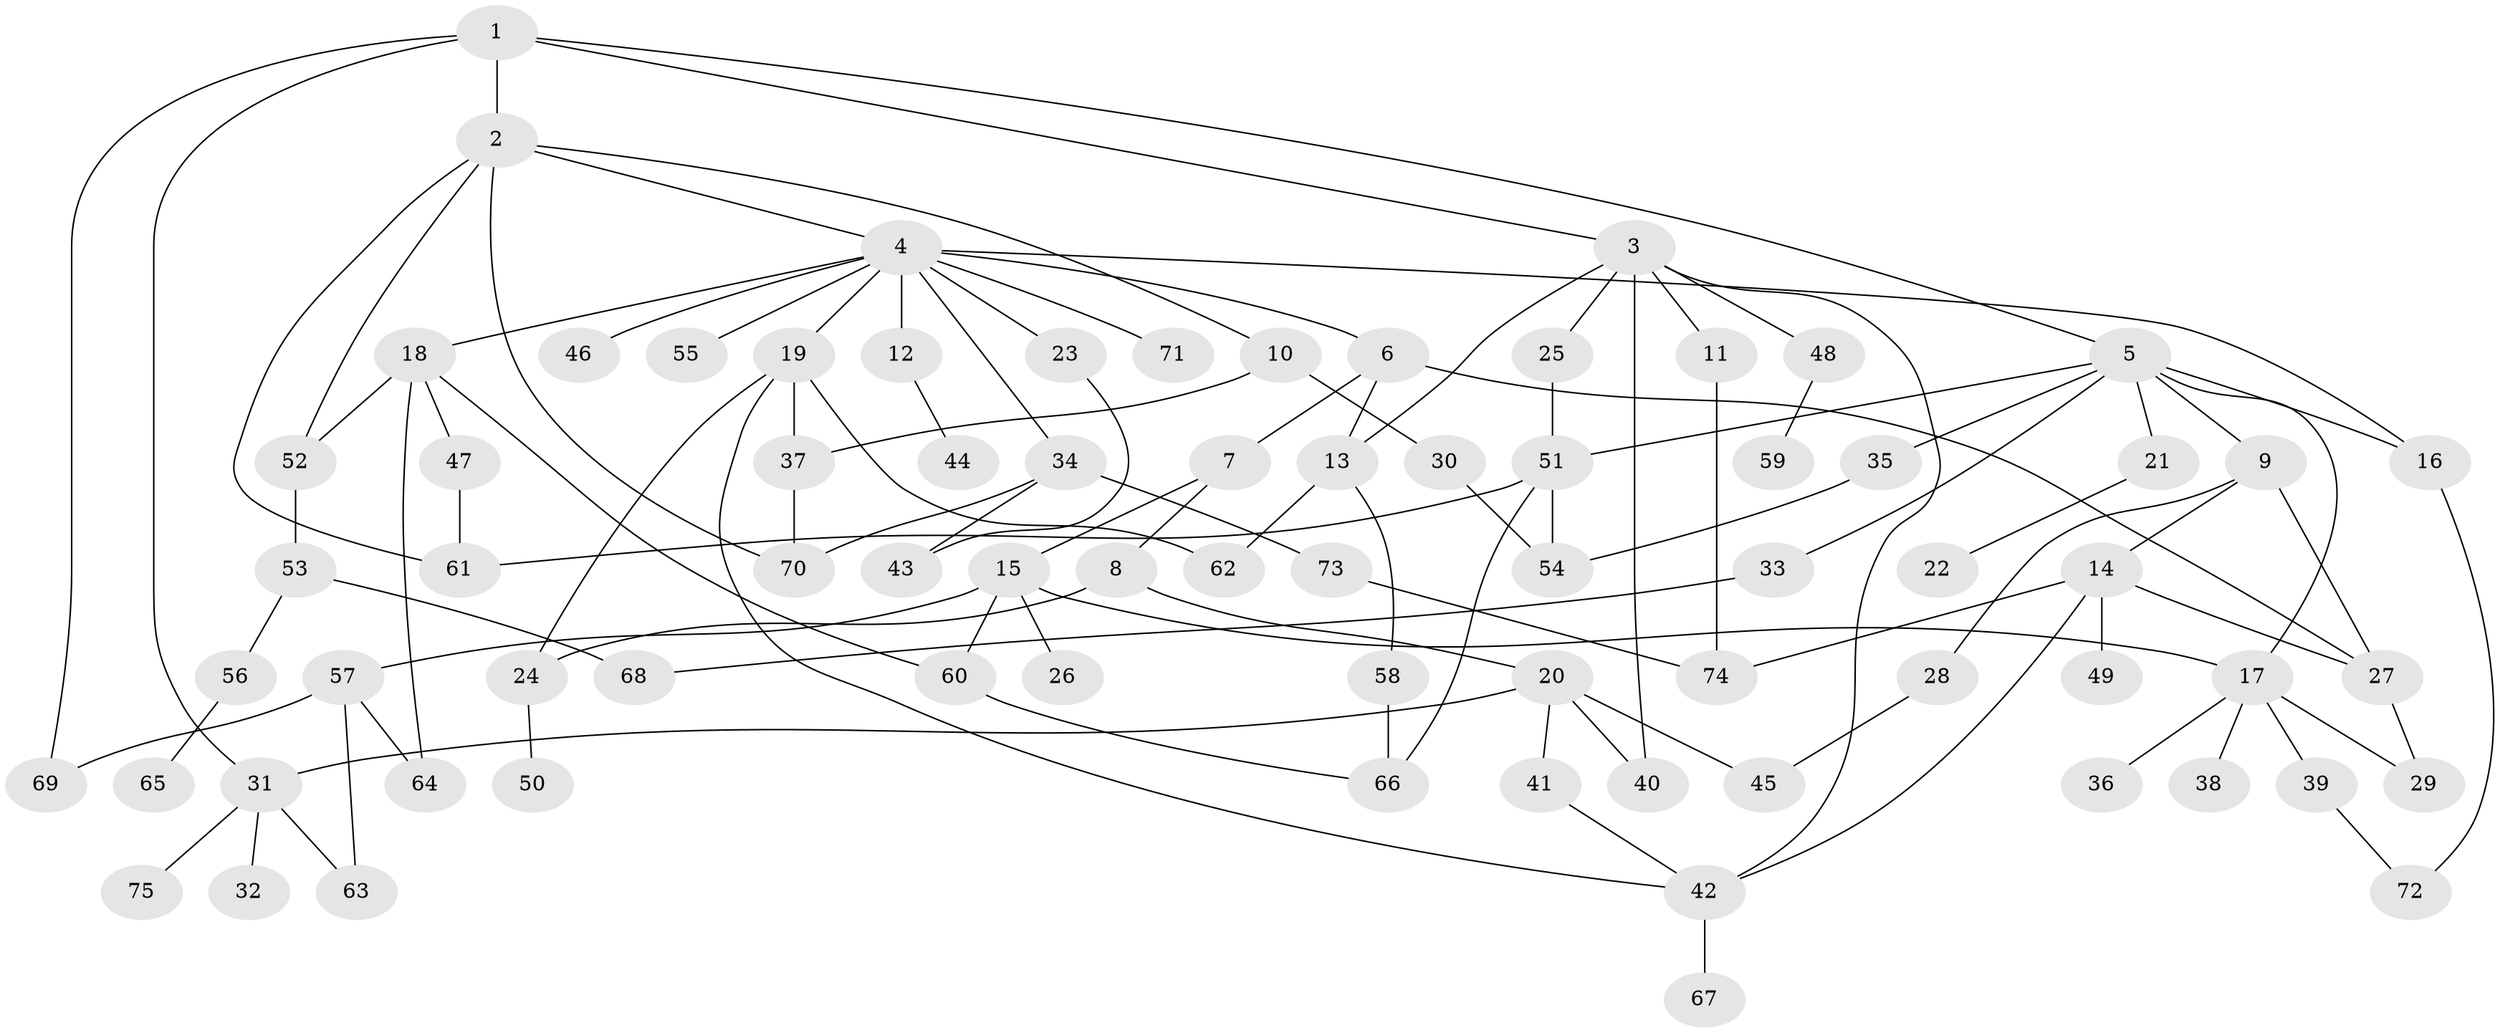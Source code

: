 // Generated by graph-tools (version 1.1) at 2025/49/03/09/25 03:49:19]
// undirected, 75 vertices, 108 edges
graph export_dot {
graph [start="1"]
  node [color=gray90,style=filled];
  1;
  2;
  3;
  4;
  5;
  6;
  7;
  8;
  9;
  10;
  11;
  12;
  13;
  14;
  15;
  16;
  17;
  18;
  19;
  20;
  21;
  22;
  23;
  24;
  25;
  26;
  27;
  28;
  29;
  30;
  31;
  32;
  33;
  34;
  35;
  36;
  37;
  38;
  39;
  40;
  41;
  42;
  43;
  44;
  45;
  46;
  47;
  48;
  49;
  50;
  51;
  52;
  53;
  54;
  55;
  56;
  57;
  58;
  59;
  60;
  61;
  62;
  63;
  64;
  65;
  66;
  67;
  68;
  69;
  70;
  71;
  72;
  73;
  74;
  75;
  1 -- 2;
  1 -- 3;
  1 -- 5;
  1 -- 69;
  1 -- 31;
  2 -- 4;
  2 -- 10;
  2 -- 52;
  2 -- 70;
  2 -- 61;
  3 -- 11;
  3 -- 25;
  3 -- 48;
  3 -- 13;
  3 -- 42;
  3 -- 40;
  4 -- 6;
  4 -- 12;
  4 -- 16;
  4 -- 18;
  4 -- 19;
  4 -- 23;
  4 -- 34;
  4 -- 46;
  4 -- 55;
  4 -- 71;
  5 -- 9;
  5 -- 21;
  5 -- 33;
  5 -- 35;
  5 -- 51;
  5 -- 16;
  5 -- 17;
  6 -- 7;
  6 -- 13;
  6 -- 27;
  7 -- 8;
  7 -- 15;
  8 -- 20;
  8 -- 24;
  9 -- 14;
  9 -- 27;
  9 -- 28;
  10 -- 30;
  10 -- 37;
  11 -- 74;
  12 -- 44;
  13 -- 58;
  13 -- 62;
  14 -- 42;
  14 -- 49;
  14 -- 74;
  14 -- 27;
  15 -- 17;
  15 -- 26;
  15 -- 57;
  15 -- 60;
  16 -- 72;
  17 -- 36;
  17 -- 38;
  17 -- 39;
  17 -- 29;
  18 -- 47;
  18 -- 52;
  18 -- 60;
  18 -- 64;
  19 -- 37;
  19 -- 62;
  19 -- 24;
  19 -- 42;
  20 -- 31;
  20 -- 40;
  20 -- 41;
  20 -- 45;
  21 -- 22;
  23 -- 43;
  24 -- 50;
  25 -- 51;
  27 -- 29;
  28 -- 45;
  30 -- 54;
  31 -- 32;
  31 -- 75;
  31 -- 63;
  33 -- 68;
  34 -- 70;
  34 -- 73;
  34 -- 43;
  35 -- 54;
  37 -- 70;
  39 -- 72;
  41 -- 42;
  42 -- 67;
  47 -- 61;
  48 -- 59;
  51 -- 61;
  51 -- 66;
  51 -- 54;
  52 -- 53;
  53 -- 56;
  53 -- 68;
  56 -- 65;
  57 -- 63;
  57 -- 69;
  57 -- 64;
  58 -- 66;
  60 -- 66;
  73 -- 74;
}
